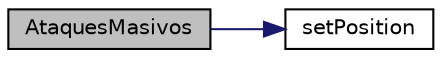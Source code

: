 digraph "AtaquesMasivos"
{
  edge [fontname="Helvetica",fontsize="10",labelfontname="Helvetica",labelfontsize="10"];
  node [fontname="Helvetica",fontsize="10",shape=record];
  rankdir="LR";
  Node0 [label="AtaquesMasivos",height=0.2,width=0.4,color="black", fillcolor="grey75", style="filled", fontcolor="black"];
  Node0 -> Node1 [color="midnightblue",fontsize="10",style="solid",fontname="Helvetica"];
  Node1 [label="setPosition",height=0.2,width=0.4,color="black", fillcolor="white", style="filled",URL="$funciones_8c.html#a85f21b3597c4c3b3622a26ad6f249411"];
}
